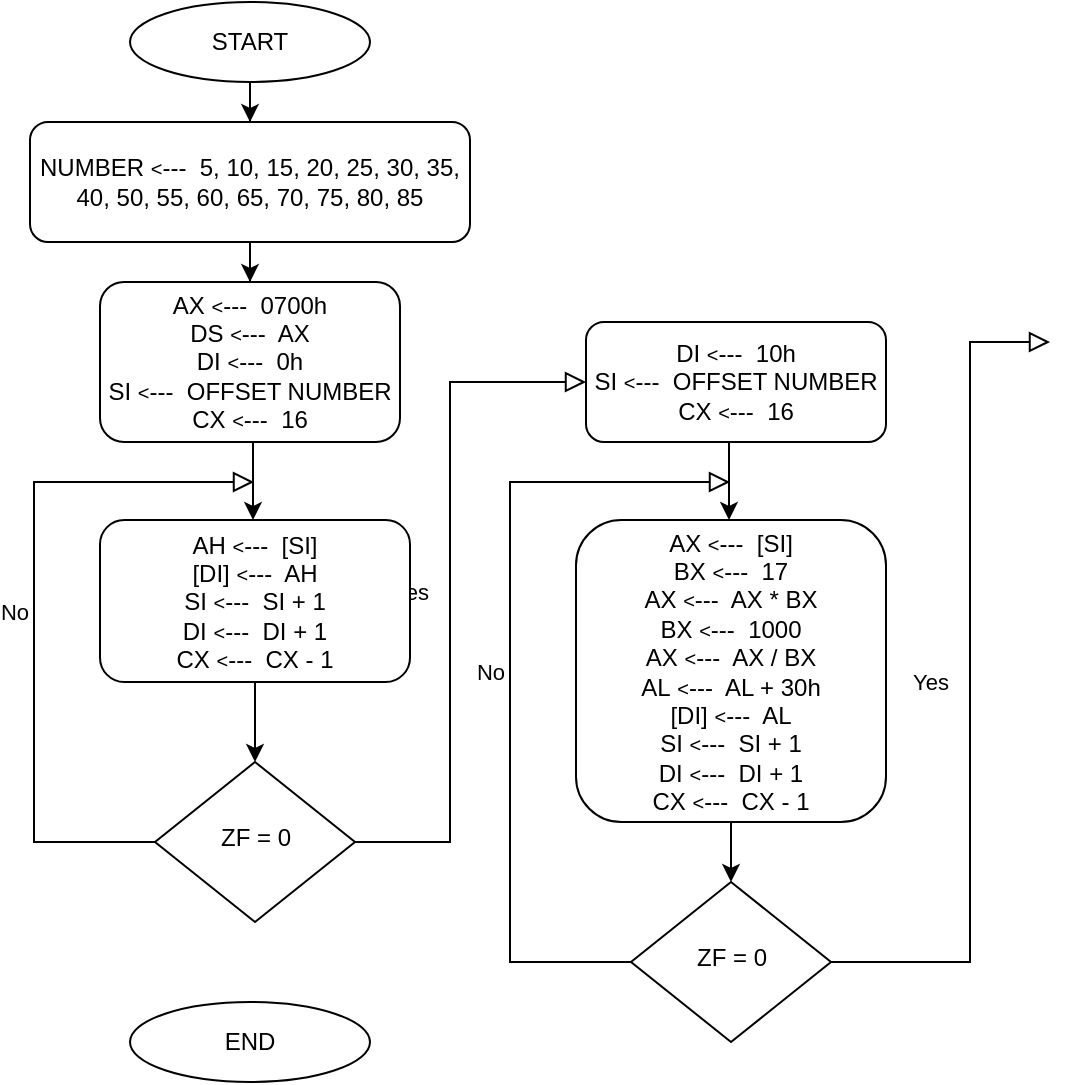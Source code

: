 <mxfile version="17.1.3" type="github">
  <diagram id="C5RBs43oDa-KdzZeNtuy" name="Page-1">
    <mxGraphModel dx="769" dy="1969" grid="1" gridSize="10" guides="1" tooltips="1" connect="1" arrows="1" fold="1" page="1" pageScale="1" pageWidth="827" pageHeight="1169" math="0" shadow="0">
      <root>
        <mxCell id="WIyWlLk6GJQsqaUBKTNV-0" />
        <mxCell id="WIyWlLk6GJQsqaUBKTNV-1" parent="WIyWlLk6GJQsqaUBKTNV-0" />
        <mxCell id="tD9QVT54IeONS9a-Fdes-17" value="" style="edgeStyle=orthogonalEdgeStyle;rounded=0;orthogonalLoop=1;jettySize=auto;html=1;fontSize=12;" edge="1" parent="WIyWlLk6GJQsqaUBKTNV-1">
          <mxGeometry relative="1" as="geometry">
            <mxPoint x="229" y="160" as="sourcePoint" />
            <mxPoint x="231.5" y="199" as="targetPoint" />
          </mxGeometry>
        </mxCell>
        <mxCell id="tD9QVT54IeONS9a-Fdes-18" value="AX &lt;font size=&quot;1&quot;&gt;&amp;lt;&lt;/font&gt;---&amp;nbsp; 0700h&lt;br&gt;DS&amp;nbsp;&lt;font style=&quot;font-size: 10px&quot;&gt;&amp;lt;&lt;/font&gt;&lt;font style=&quot;font-size: 12px&quot;&gt;---&lt;/font&gt;&amp;nbsp; AX&lt;br&gt;DI&amp;nbsp;&lt;font size=&quot;1&quot;&gt;&amp;lt;&lt;/font&gt;---&amp;nbsp; 0h&lt;br&gt;SI&amp;nbsp;&lt;font size=&quot;1&quot;&gt;&amp;lt;&lt;/font&gt;---&amp;nbsp; OFFSET NUMBER&lt;br&gt;CX&amp;nbsp;&lt;font size=&quot;1&quot;&gt;&amp;lt;&lt;/font&gt;---&amp;nbsp; 16" style="rounded=1;whiteSpace=wrap;html=1;fontSize=12;glass=0;strokeWidth=1;shadow=0;" vertex="1" parent="WIyWlLk6GJQsqaUBKTNV-1">
          <mxGeometry x="155" y="80" width="150" height="80" as="geometry" />
        </mxCell>
        <mxCell id="tD9QVT54IeONS9a-Fdes-19" value="Yes" style="rounded=0;html=1;jettySize=auto;orthogonalLoop=1;fontSize=11;endArrow=block;endFill=0;endSize=8;strokeWidth=1;shadow=0;labelBackgroundColor=none;edgeStyle=orthogonalEdgeStyle;entryX=0;entryY=0.5;entryDx=0;entryDy=0;" edge="1" parent="WIyWlLk6GJQsqaUBKTNV-1" source="tD9QVT54IeONS9a-Fdes-21" target="tD9QVT54IeONS9a-Fdes-35">
          <mxGeometry y="20" relative="1" as="geometry">
            <mxPoint as="offset" />
            <mxPoint x="330" y="120" as="targetPoint" />
            <Array as="points">
              <mxPoint x="330" y="360" />
              <mxPoint x="330" y="130" />
            </Array>
          </mxGeometry>
        </mxCell>
        <mxCell id="tD9QVT54IeONS9a-Fdes-20" value="No" style="edgeStyle=orthogonalEdgeStyle;rounded=0;html=1;jettySize=auto;orthogonalLoop=1;fontSize=11;endArrow=block;endFill=0;endSize=8;strokeWidth=1;shadow=0;labelBackgroundColor=none;exitX=0;exitY=0.5;exitDx=0;exitDy=0;" edge="1" parent="WIyWlLk6GJQsqaUBKTNV-1" source="tD9QVT54IeONS9a-Fdes-21">
          <mxGeometry y="10" relative="1" as="geometry">
            <mxPoint as="offset" />
            <mxPoint x="232" y="180" as="targetPoint" />
            <Array as="points">
              <mxPoint x="122" y="360" />
              <mxPoint x="122" y="180" />
            </Array>
            <mxPoint x="184.5" y="360" as="sourcePoint" />
          </mxGeometry>
        </mxCell>
        <mxCell id="tD9QVT54IeONS9a-Fdes-21" value="ZF = 0" style="rhombus;whiteSpace=wrap;html=1;shadow=0;fontFamily=Helvetica;fontSize=12;align=center;strokeWidth=1;spacing=6;spacingTop=-4;" vertex="1" parent="WIyWlLk6GJQsqaUBKTNV-1">
          <mxGeometry x="182.5" y="320" width="100" height="80" as="geometry" />
        </mxCell>
        <mxCell id="tD9QVT54IeONS9a-Fdes-22" style="edgeStyle=orthogonalEdgeStyle;rounded=0;orthogonalLoop=1;jettySize=auto;html=1;entryX=0.5;entryY=0;entryDx=0;entryDy=0;" edge="1" parent="WIyWlLk6GJQsqaUBKTNV-1" source="tD9QVT54IeONS9a-Fdes-23" target="tD9QVT54IeONS9a-Fdes-26">
          <mxGeometry relative="1" as="geometry" />
        </mxCell>
        <mxCell id="tD9QVT54IeONS9a-Fdes-23" value="START" style="ellipse;whiteSpace=wrap;html=1;" vertex="1" parent="WIyWlLk6GJQsqaUBKTNV-1">
          <mxGeometry x="170" y="-60" width="120" height="40" as="geometry" />
        </mxCell>
        <mxCell id="tD9QVT54IeONS9a-Fdes-24" style="edgeStyle=orthogonalEdgeStyle;rounded=0;orthogonalLoop=1;jettySize=auto;html=1;exitX=0.5;exitY=1;exitDx=0;exitDy=0;fontSize=9;" edge="1" parent="WIyWlLk6GJQsqaUBKTNV-1" source="tD9QVT54IeONS9a-Fdes-18" target="tD9QVT54IeONS9a-Fdes-18">
          <mxGeometry relative="1" as="geometry" />
        </mxCell>
        <mxCell id="tD9QVT54IeONS9a-Fdes-25" style="edgeStyle=orthogonalEdgeStyle;rounded=0;orthogonalLoop=1;jettySize=auto;html=1;entryX=0.5;entryY=0;entryDx=0;entryDy=0;fontSize=9;" edge="1" parent="WIyWlLk6GJQsqaUBKTNV-1" source="tD9QVT54IeONS9a-Fdes-26" target="tD9QVT54IeONS9a-Fdes-18">
          <mxGeometry relative="1" as="geometry" />
        </mxCell>
        <mxCell id="tD9QVT54IeONS9a-Fdes-26" value="NUMBER&amp;nbsp;&lt;font size=&quot;1&quot;&gt;&amp;lt;&lt;/font&gt;---&amp;nbsp; 5, 10, 15, 20, 25, 30, 35, 40, 50, 55, 60, 65, 70, 75, 80, 85" style="rounded=1;whiteSpace=wrap;html=1;fontSize=12;glass=0;strokeWidth=1;shadow=0;" vertex="1" parent="WIyWlLk6GJQsqaUBKTNV-1">
          <mxGeometry x="120" width="220" height="60" as="geometry" />
        </mxCell>
        <mxCell id="tD9QVT54IeONS9a-Fdes-27" value="" style="edgeStyle=orthogonalEdgeStyle;rounded=0;orthogonalLoop=1;jettySize=auto;html=1;fontSize=12;" edge="1" parent="WIyWlLk6GJQsqaUBKTNV-1" source="tD9QVT54IeONS9a-Fdes-28">
          <mxGeometry relative="1" as="geometry">
            <mxPoint x="232.5" y="320" as="targetPoint" />
            <Array as="points">
              <mxPoint x="230" y="280" />
              <mxPoint x="230" y="280" />
            </Array>
          </mxGeometry>
        </mxCell>
        <mxCell id="tD9QVT54IeONS9a-Fdes-28" value="AH&amp;nbsp;&lt;font size=&quot;1&quot;&gt;&amp;lt;&lt;/font&gt;---&amp;nbsp; [SI]&lt;br&gt;[DI]&amp;nbsp;&lt;font style=&quot;font-size: 10px&quot;&gt;&amp;lt;&lt;/font&gt;&lt;font style=&quot;font-size: 12px&quot;&gt;---&lt;/font&gt;&amp;nbsp; AH&lt;br&gt;SI&amp;nbsp;&lt;font size=&quot;1&quot;&gt;&amp;lt;&lt;/font&gt;---&amp;nbsp; SI + 1&lt;br&gt;DI&amp;nbsp;&lt;font style=&quot;font-size: 10px&quot;&gt;&amp;lt;&lt;/font&gt;---&amp;nbsp; DI + 1&lt;br&gt;CX&amp;nbsp;&lt;font style=&quot;font-size: 10px&quot;&gt;&amp;lt;&lt;/font&gt;---&amp;nbsp; CX - 1" style="rounded=1;whiteSpace=wrap;html=1;fontSize=12;glass=0;strokeWidth=1;shadow=0;" vertex="1" parent="WIyWlLk6GJQsqaUBKTNV-1">
          <mxGeometry x="155" y="199" width="155" height="81" as="geometry" />
        </mxCell>
        <mxCell id="tD9QVT54IeONS9a-Fdes-33" value="END" style="ellipse;whiteSpace=wrap;html=1;" vertex="1" parent="WIyWlLk6GJQsqaUBKTNV-1">
          <mxGeometry x="170" y="440" width="120" height="40" as="geometry" />
        </mxCell>
        <mxCell id="tD9QVT54IeONS9a-Fdes-34" value="" style="edgeStyle=orthogonalEdgeStyle;rounded=0;orthogonalLoop=1;jettySize=auto;html=1;fontSize=12;" edge="1" parent="WIyWlLk6GJQsqaUBKTNV-1">
          <mxGeometry relative="1" as="geometry">
            <mxPoint x="467" y="160" as="sourcePoint" />
            <mxPoint x="469.5" y="199" as="targetPoint" />
          </mxGeometry>
        </mxCell>
        <mxCell id="tD9QVT54IeONS9a-Fdes-35" value="DI&amp;nbsp;&lt;font size=&quot;1&quot;&gt;&amp;lt;&lt;/font&gt;---&amp;nbsp; 10h&lt;br&gt;SI&amp;nbsp;&lt;font size=&quot;1&quot;&gt;&amp;lt;&lt;/font&gt;---&amp;nbsp; OFFSET NUMBER&lt;br&gt;CX&amp;nbsp;&lt;font size=&quot;1&quot;&gt;&amp;lt;&lt;/font&gt;---&amp;nbsp; 16" style="rounded=1;whiteSpace=wrap;html=1;fontSize=12;glass=0;strokeWidth=1;shadow=0;" vertex="1" parent="WIyWlLk6GJQsqaUBKTNV-1">
          <mxGeometry x="398" y="100" width="150" height="60" as="geometry" />
        </mxCell>
        <mxCell id="tD9QVT54IeONS9a-Fdes-36" value="Yes" style="rounded=0;html=1;jettySize=auto;orthogonalLoop=1;fontSize=11;endArrow=block;endFill=0;endSize=8;strokeWidth=1;shadow=0;labelBackgroundColor=none;edgeStyle=orthogonalEdgeStyle;" edge="1" parent="WIyWlLk6GJQsqaUBKTNV-1" source="tD9QVT54IeONS9a-Fdes-38">
          <mxGeometry y="20" relative="1" as="geometry">
            <mxPoint as="offset" />
            <mxPoint x="630" y="110" as="targetPoint" />
            <Array as="points">
              <mxPoint x="590" y="420" />
              <mxPoint x="590" y="110" />
            </Array>
          </mxGeometry>
        </mxCell>
        <mxCell id="tD9QVT54IeONS9a-Fdes-37" value="No" style="edgeStyle=orthogonalEdgeStyle;rounded=0;html=1;jettySize=auto;orthogonalLoop=1;fontSize=11;endArrow=block;endFill=0;endSize=8;strokeWidth=1;shadow=0;labelBackgroundColor=none;exitX=0;exitY=0.5;exitDx=0;exitDy=0;" edge="1" parent="WIyWlLk6GJQsqaUBKTNV-1" source="tD9QVT54IeONS9a-Fdes-38">
          <mxGeometry y="10" relative="1" as="geometry">
            <mxPoint as="offset" />
            <mxPoint x="470" y="180" as="targetPoint" />
            <Array as="points">
              <mxPoint x="360" y="420" />
              <mxPoint x="360" y="180" />
            </Array>
            <mxPoint x="422.5" y="360" as="sourcePoint" />
          </mxGeometry>
        </mxCell>
        <mxCell id="tD9QVT54IeONS9a-Fdes-38" value="ZF = 0" style="rhombus;whiteSpace=wrap;html=1;shadow=0;fontFamily=Helvetica;fontSize=12;align=center;strokeWidth=1;spacing=6;spacingTop=-4;" vertex="1" parent="WIyWlLk6GJQsqaUBKTNV-1">
          <mxGeometry x="420.5" y="380" width="100" height="80" as="geometry" />
        </mxCell>
        <mxCell id="tD9QVT54IeONS9a-Fdes-39" style="edgeStyle=orthogonalEdgeStyle;rounded=0;orthogonalLoop=1;jettySize=auto;html=1;exitX=0.5;exitY=1;exitDx=0;exitDy=0;fontSize=9;" edge="1" parent="WIyWlLk6GJQsqaUBKTNV-1" source="tD9QVT54IeONS9a-Fdes-35" target="tD9QVT54IeONS9a-Fdes-35">
          <mxGeometry relative="1" as="geometry" />
        </mxCell>
        <mxCell id="tD9QVT54IeONS9a-Fdes-42" value="" style="edgeStyle=orthogonalEdgeStyle;rounded=0;orthogonalLoop=1;jettySize=auto;html=1;" edge="1" parent="WIyWlLk6GJQsqaUBKTNV-1" source="tD9QVT54IeONS9a-Fdes-41" target="tD9QVT54IeONS9a-Fdes-38">
          <mxGeometry relative="1" as="geometry" />
        </mxCell>
        <mxCell id="tD9QVT54IeONS9a-Fdes-41" value="AX&amp;nbsp;&lt;font size=&quot;1&quot;&gt;&amp;lt;&lt;/font&gt;---&amp;nbsp; [SI]&lt;br&gt;BX&amp;nbsp;&lt;font style=&quot;font-size: 10px&quot;&gt;&amp;lt;&lt;/font&gt;&lt;font style=&quot;font-size: 12px&quot;&gt;---&lt;/font&gt;&amp;nbsp; 17&lt;br&gt;AX&amp;nbsp;&lt;font size=&quot;1&quot;&gt;&amp;lt;&lt;/font&gt;---&amp;nbsp; AX * BX&lt;br&gt;BX&amp;nbsp;&lt;font size=&quot;1&quot;&gt;&amp;lt;&lt;/font&gt;---&amp;nbsp; 1000&lt;br&gt;AX&amp;nbsp;&lt;font style=&quot;font-size: 10px&quot;&gt;&amp;lt;&lt;/font&gt;---&amp;nbsp; AX / BX&lt;br&gt;AL&amp;nbsp;&lt;font style=&quot;font-size: 10px&quot;&gt;&amp;lt;&lt;/font&gt;---&amp;nbsp; AL + 30h&lt;br&gt;[DI]&amp;nbsp;&lt;font size=&quot;1&quot;&gt;&amp;lt;&lt;/font&gt;---&amp;nbsp; AL&lt;br&gt;SI&amp;nbsp;&lt;font size=&quot;1&quot;&gt;&amp;lt;&lt;/font&gt;---&amp;nbsp; SI + 1&lt;br&gt;DI&amp;nbsp;&lt;font size=&quot;1&quot;&gt;&amp;lt;&lt;/font&gt;---&amp;nbsp; DI + 1&lt;br&gt;CX&amp;nbsp;&lt;font size=&quot;1&quot;&gt;&amp;lt;&lt;/font&gt;---&amp;nbsp; CX - 1" style="rounded=1;whiteSpace=wrap;html=1;fontSize=12;glass=0;strokeWidth=1;shadow=0;" vertex="1" parent="WIyWlLk6GJQsqaUBKTNV-1">
          <mxGeometry x="393" y="199" width="155" height="151" as="geometry" />
        </mxCell>
      </root>
    </mxGraphModel>
  </diagram>
</mxfile>
